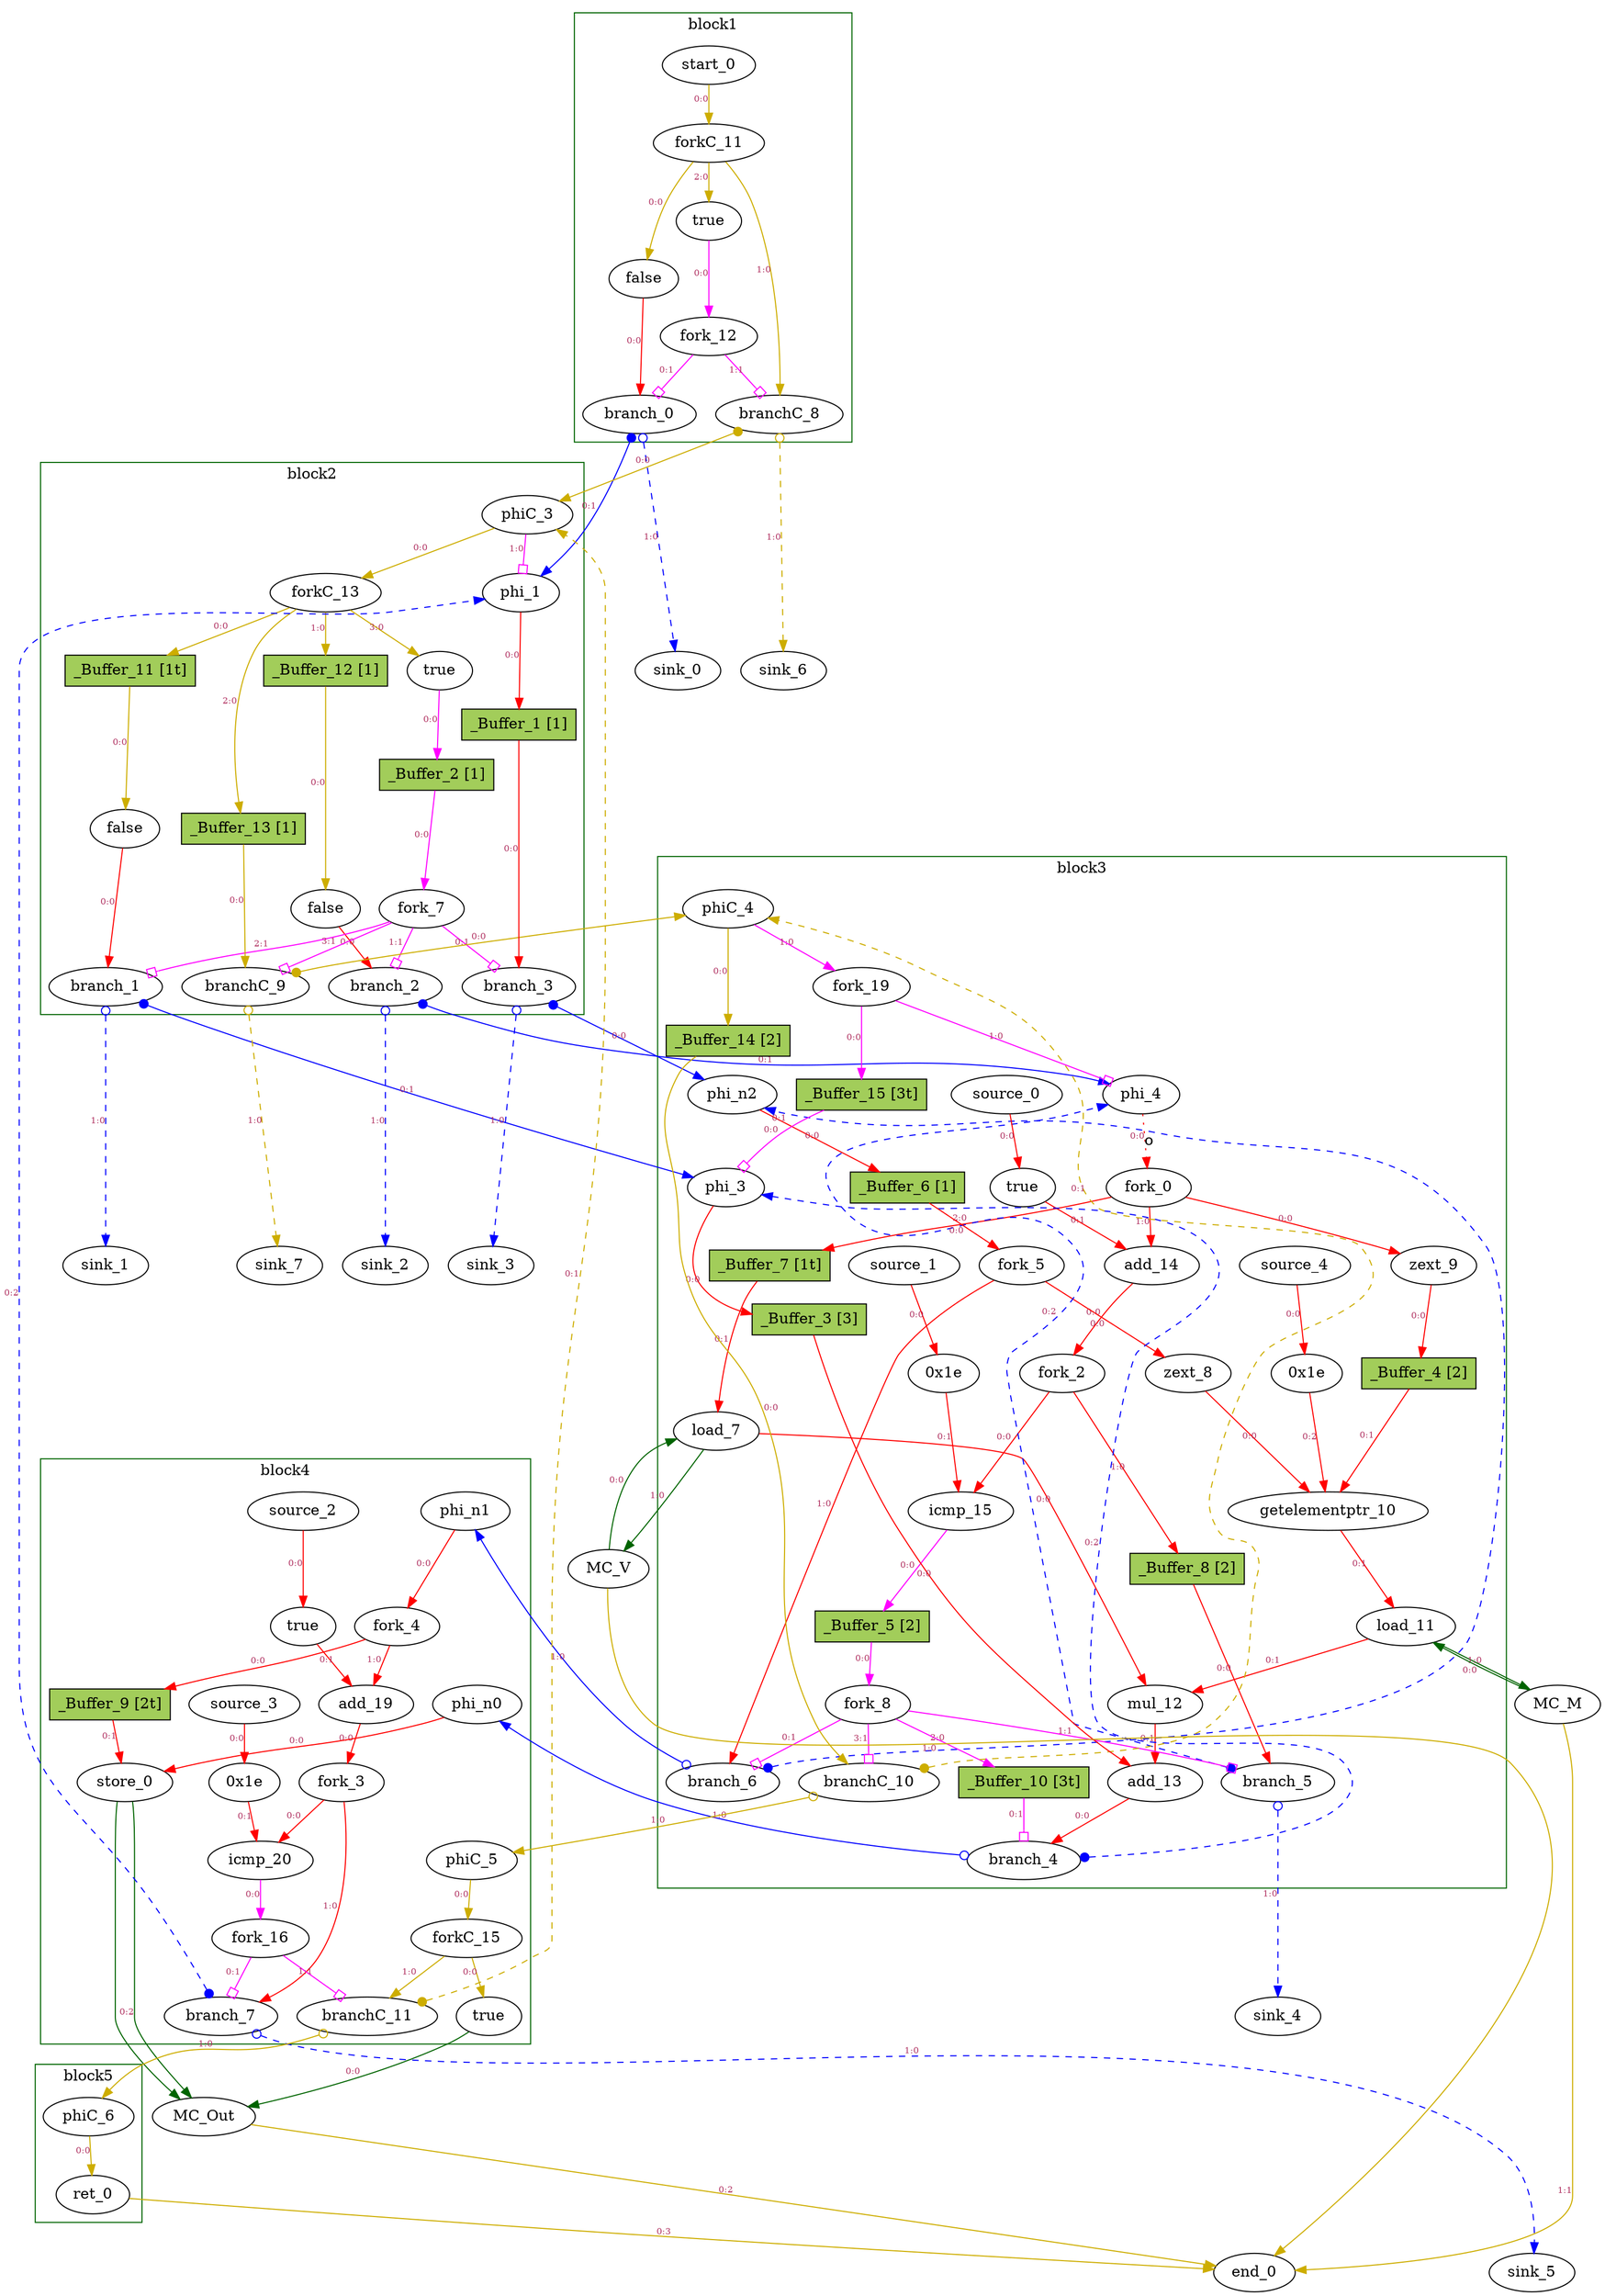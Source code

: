 digraph G {
	subgraph cluster_2 {
		graph [color=darkgreen,
			label=block2
		];
		phi_1	[bbID=2,
			delay=1.412,
			in="in1?:1 in2:5 in3:5",
			out="out1:5",
			shape=oval,
			type=Mux];
		brCst_block2	[bbID=2,
			delay=1.412,
			in="in1:1",
			label=true,
			out="out1:1",
			shape=oval,
			type=Constant,
			value="0x1"];
		cst_1	[bbID=2,
			in="in1:1",
			label=false,
			out="out1:1",
			shape=oval,
			type=Constant,
			value="0x0"];
		cst_2	[bbID=2,
			in="in1:1",
			label=false,
			out="out1:1",
			shape=oval,
			type=Constant,
			value="0x0"];
		branch_1	[bbID=2,
			in="in1:1 in2?:1",
			out="out1+:1 out2-:1",
			shape=oval,
			type=Branch];
		branch_2	[bbID=2,
			in="in1:1 in2?:1",
			out="out1+:1 out2-:1",
			shape=oval,
			type=Branch];
		branch_3	[bbID=2,
			in="in1:5 in2?:1",
			out="out1+:5 out2-:5",
			shape=oval,
			type=Branch];
		fork_7	[bbID=2,
			in="in1:1",
			out="out1:1 out2:1 out3:1 out4:1",
			shape=oval,
			type=Fork];
		phiC_3	[bbID=2,
			in="in1:0 in2:0",
			out="out1:0 out2?:1",
			shape=oval,
			type=CntrlMerge];
		forkC_13	[bbID=2,
			in="in1:0",
			out="out1:0 out2:0 out3:0 out4:0",
			shape=oval,
			type=Fork];
		branchC_9	[bbID=2,
			in="in1:0 in2?:1",
			out="out1+:0 out2-:0",
			shape=oval,
			type=Branch];
		_Buffer_1	[bbID=2,
			fillcolor=darkolivegreen3,
			height=0.4,
			in="in1:5",
			label="_Buffer_1 [1]",
			out="out1:5",
			shape=box,
			slots=1,
			style=filled,
			transparent=false,
			type=Buffer];
		_Buffer_2	[bbID=2,
			fillcolor=darkolivegreen3,
			height=0.4,
			in="in1:1",
			label="_Buffer_2 [1]",
			out="out1:1",
			shape=box,
			slots=1,
			style=filled,
			transparent=false,
			type=Buffer];
		_Buffer_11	[bbID=2,
			fillcolor=darkolivegreen3,
			height=0.4,
			in="in1:0",
			label="_Buffer_11 [1t]",
			out="out1:0",
			shape=box,
			slots=1,
			style=filled,
			transparent=true,
			type=Buffer];
		_Buffer_12	[bbID=2,
			fillcolor=darkolivegreen3,
			height=0.4,
			in="in1:0",
			label="_Buffer_12 [1]",
			out="out1:0",
			shape=box,
			slots=1,
			style=filled,
			transparent=false,
			type=Buffer];
		_Buffer_13	[bbID=2,
			fillcolor=darkolivegreen3,
			height=0.4,
			in="in1:0",
			label="_Buffer_13 [1]",
			out="out1:0",
			shape=box,
			slots=1,
			style=filled,
			transparent=false,
			type=Buffer];
	}
	subgraph cluster_1 {
		graph [color=darkgreen,
			label=block1
		];
		brCst_block1	[bbID=1,
			delay=1.412,
			in="in1:1",
			label=true,
			out="out1:1",
			shape=oval,
			type=Constant,
			value="0x1"];
		cst_0	[bbID=1,
			in="in1:1",
			label=false,
			out="out1:1",
			shape=oval,
			type=Constant,
			value="0x0"];
		branch_0	[bbID=1,
			in="in1:1 in2?:1",
			out="out1+:1 out2-:1",
			shape=oval,
			type=Branch];
		start_0	[bbID=1,
			in="in1:0",
			out="out1:0",
			shape=oval,
			type=Entry];
		forkC_11	[bbID=1,
			in="in1:0",
			out="out1:0 out2:0 out3:0",
			shape=oval,
			type=Fork];
		branchC_8	[bbID=1,
			in="in1:0 in2?:1",
			out="out1+:0 out2-:0",
			shape=oval,
			type=Branch];
		fork_12	[bbID=1,
			in="in1:1",
			out="out1:1 out2:1",
			shape=oval,
			type=Fork];
	}
	subgraph cluster_3 {
		graph [color=darkgreen,
			label=block3
		];
		phi_3	[bbID=3,
			delay=1.412,
			in="in1?:1 in2:32 in3:32",
			out="out1:32",
			retimingDiff=3,
			shape=oval,
			type=Mux];
		phi_4	[bbID=3,
			delay=1.412,
			in="in1?:1 in2:5 in3:5",
			out="out1:5",
			shape=oval,
			type=Mux];
		load_7	[bbID=3,
			delay=1.412,
			in="in1:32 in2:32",
			latency=1,
			offset=0,
			op=mc_load_op,
			out="out1:32 out2:32",
			portID=0,
			retimingDiff=1,
			shape=oval,
			type=Operator];
		zext_8	[bbID=3,
			delay=1.412,
			in="in1:5",
			op=zext_op,
			out="out1:5",
			retimingDiff=1,
			shape=oval,
			type=Operator];
		zext_9	[bbID=3,
			delay=1.412,
			in="in1:5",
			op=zext_op,
			out="out1:5",
			shape=oval,
			type=Operator];
		getelementptr_10	[bbID=3,
			constants=1,
			delay=3.792,
			in="in1:32 in2:32 in3:32",
			op=getelementptr_op,
			out="out1:32",
			retimingDiff=1,
			shape=oval,
			type=Operator];
		load_11	[bbID=3,
			delay=1.412,
			in="in1:32 in2:32",
			latency=1,
			offset=0,
			op=mc_load_op,
			out="out1:32 out2:32",
			portID=0,
			retimingDiff=1,
			shape=oval,
			type=Operator];
		mul_12	[bbID=3,
			in="in1:32 in2:32",
			latency=2,
			op=mul_op,
			out="out1:32",
			retimingDiff=2,
			shape=oval,
			type=Operator];
		add_13	[bbID=3,
			delay=2.287,
			in="in1:32 in2:32",
			op=add_op,
			out="out1:32",
			retimingDiff=4,
			shape=oval,
			type=Operator];
		cst_3	[bbID=3,
			in="in1:1",
			label=true,
			out="out1:1",
			shape=oval,
			type=Constant,
			value="0x1"];
		add_14	[bbID=3,
			delay=2.287,
			in="in1:5 in2:5",
			op=add_op,
			out="out1:5",
			shape=oval,
			type=Operator];
		cst_4	[bbID=3,
			in="in1:5",
			label="0x1e",
			out="out1:5",
			shape=oval,
			type=Constant,
			value="0x1e"];
		icmp_15	[bbID=3,
			delay=1.907,
			in="in1:5 in2:5",
			op=icmp_ult_op,
			out="out1:1",
			shape=oval,
			type=Operator];
		cst_7	[bbID=3,
			in="in1:5",
			label="0x1e",
			out="out1:5",
			retimingDiff=1,
			shape=oval,
			type=Constant,
			value="0x1e"];
		phi_n2	[bbID=3,
			delay=1.397,
			in="in1:5 in2:5",
			out="out1:5",
			shape=oval,
			type=Merge];
		fork_0	[bbID=3,
			in="in1:5",
			out="out1:5 out2:5 out3:5",
			shape=oval,
			type=Fork];
		fork_2	[bbID=3,
			in="in1:5",
			out="out1:5 out2:5",
			shape=oval,
			type=Fork];
		fork_5	[bbID=3,
			in="in1:5",
			out="out1:5 out2:5",
			retimingDiff=1,
			shape=oval,
			type=Fork];
		branch_4	[bbID=3,
			in="in1:32 in2?:1",
			out="out1+:32 out2-:32",
			retimingDiff=4,
			shape=oval,
			type=Branch];
		branch_5	[bbID=3,
			in="in1:5 in2?:1",
			out="out1+:5 out2-:5",
			retimingDiff=1,
			shape=oval,
			type=Branch];
		branch_6	[bbID=3,
			in="in1:5 in2?:1",
			out="out1+:5 out2-:5",
			retimingDiff=1,
			shape=oval,
			type=Branch];
		fork_8	[bbID=3,
			in="in1:1",
			out="out1:1 out2:1 out3:1 out4:1",
			retimingDiff=1,
			shape=oval,
			type=Fork];
		phiC_4	[bbID=3,
			in="in1:0 in2:0",
			out="out1:0 out2?:1",
			shape=oval,
			type=CntrlMerge];
		branchC_10	[bbID=3,
			in="in1:0 in2?:1",
			out="out1+:0 out2-:0",
			retimingDiff=1,
			shape=oval,
			type=Branch];
		source_0	[bbID=3,
			out="out1:1",
			shape=oval,
			type=Source];
		source_1	[bbID=3,
			out="out1:5",
			shape=oval,
			type=Source];
		source_4	[bbID=3,
			out="out1:5",
			retimingDiff=1,
			shape=oval,
			type=Source];
		fork_19	[bbID=3,
			in="in1:1",
			out="out1:1 out2:1",
			shape=oval,
			type=Fork];
		_Buffer_3	[bbID=3,
			fillcolor=darkolivegreen3,
			height=0.4,
			in="in1:32",
			label="_Buffer_3 [3]",
			out="out1:32",
			shape=box,
			slots=3,
			style=filled,
			transparent=false,
			type=Buffer];
		_Buffer_4	[bbID=3,
			fillcolor=darkolivegreen3,
			height=0.4,
			in="in1:5",
			label="_Buffer_4 [2]",
			out="out1:5",
			shape=box,
			slots=2,
			style=filled,
			transparent=false,
			type=Buffer];
		_Buffer_5	[bbID=3,
			fillcolor=darkolivegreen3,
			height=0.4,
			in="in1:1",
			label="_Buffer_5 [2]",
			out="out1:1",
			shape=box,
			slots=2,
			style=filled,
			transparent=false,
			type=Buffer];
		_Buffer_6	[bbID=3,
			fillcolor=darkolivegreen3,
			height=0.4,
			in="in1:5",
			label="_Buffer_6 [1]",
			out="out1:5",
			shape=box,
			slots=1,
			style=filled,
			transparent=false,
			type=Buffer];
		_Buffer_7	[bbID=3,
			fillcolor=darkolivegreen3,
			height=0.4,
			in="in1:5",
			label="_Buffer_7 [1t]",
			out="out1:5",
			shape=box,
			slots=1,
			style=filled,
			transparent=true,
			type=Buffer];
		_Buffer_8	[bbID=3,
			fillcolor=darkolivegreen3,
			height=0.4,
			in="in1:5",
			label="_Buffer_8 [2]",
			out="out1:5",
			shape=box,
			slots=2,
			style=filled,
			transparent=false,
			type=Buffer];
		_Buffer_10	[bbID=3,
			fillcolor=darkolivegreen3,
			height=0.4,
			in="in1:1",
			label="_Buffer_10 [3t]",
			out="out1:1",
			shape=box,
			slots=3,
			style=filled,
			transparent=true,
			type=Buffer];
		_Buffer_14	[bbID=3,
			fillcolor=darkolivegreen3,
			height=0.4,
			in="in1:0",
			label="_Buffer_14 [2]",
			out="out1:0",
			shape=box,
			slots=2,
			style=filled,
			transparent=false,
			type=Buffer];
		_Buffer_15	[bbID=3,
			fillcolor=darkolivegreen3,
			height=0.4,
			in="in1:1",
			label="_Buffer_15 [3t]",
			out="out1:1",
			shape=box,
			slots=3,
			style=filled,
			transparent=true,
			type=Buffer];
	}
	subgraph cluster_4 {
		graph [color=darkgreen,
			label=block4
		];
		store_0	[bbID=4,
			delay=0.672,
			in="in1:32 in2:32",
			offset=0,
			op=mc_store_op,
			out="out1:32 out2:32",
			portID=0,
			shape=oval,
			type=Operator];
		cst_5	[bbID=4,
			in="in1:1",
			label=true,
			out="out1:1",
			shape=oval,
			type=Constant,
			value="0x1"];
		add_19	[bbID=4,
			delay=2.287,
			in="in1:5 in2:5",
			op=add_op,
			out="out1:5",
			shape=oval,
			type=Operator];
		cst_6	[bbID=4,
			in="in1:5",
			label="0x1e",
			out="out1:5",
			shape=oval,
			type=Constant,
			value="0x1e"];
		icmp_20	[bbID=4,
			delay=1.907,
			in="in1:5 in2:5",
			op=icmp_ult_op,
			out="out1:1",
			shape=oval,
			type=Operator];
		phi_n0	[bbID=4,
			in="in1:32",
			out="out1:32",
			shape=oval,
			type=Merge];
		phi_n1	[bbID=4,
			in="in1:5",
			out="out1:5",
			shape=oval,
			type=Merge];
		fork_3	[bbID=4,
			in="in1:5",
			out="out1:5 out2:5",
			shape=oval,
			type=Fork];
		fork_4	[bbID=4,
			in="in1:5",
			out="out1:5 out2:5",
			shape=oval,
			type=Fork];
		branch_7	[bbID=4,
			in="in1:5 in2?:1",
			out="out1+:5 out2-:5",
			shape=oval,
			type=Branch];
		cst_8	[bbID=4,
			in="in1:1",
			label=true,
			out="out1:1",
			shape=oval,
			type=Constant,
			value="0x1"];
		phiC_5	[bbID=4,
			in="in1:0",
			out="out1:0",
			shape=oval,
			type=Merge];
		forkC_15	[bbID=4,
			in="in1:0",
			out="out1:0 out2:0",
			shape=oval,
			type=Fork];
		branchC_11	[bbID=4,
			in="in1:0 in2?:1",
			out="out1+:0 out2-:0",
			shape=oval,
			type=Branch];
		fork_16	[bbID=4,
			in="in1:1",
			out="out1:1 out2:1",
			shape=oval,
			type=Fork];
		source_2	[bbID=4,
			out="out1:1",
			shape=oval,
			type=Source];
		source_3	[bbID=4,
			out="out1:5",
			shape=oval,
			type=Source];
		_Buffer_9	[bbID=4,
			fillcolor=darkolivegreen3,
			height=0.4,
			in="in1:5",
			label="_Buffer_9 [2t]",
			out="out1:5",
			shape=box,
			slots=2,
			style=filled,
			transparent=true,
			type=Buffer];
	}
	subgraph cluster_5 {
		graph [color=darkgreen,
			label=block5
		];
		ret_0	[bbID=5,
			delay=1.412,
			in="in1:0",
			op=ret_op,
			out="out1:0",
			shape=oval,
			type=Operator];
		phiC_6	[bbID=5,
			in="in1:0",
			out="out1:0",
			shape=oval,
			type=Merge];
	}
	phi_1 -> _Buffer_1	[arrowhead=normal,
		color=red,
		from=out1,
		to=in1,
		xlabel=<<font color="Maroon" point-size="8">0:0</font>>];
	brCst_block2 -> _Buffer_2	[arrowhead=normal,
		color=magenta,
		from=out1,
		to=in1,
		xlabel=<<font color="Maroon" point-size="8">0:0</font>>];
	cst_1 -> branch_1	[arrowhead=normal,
		color=red,
		from=out1,
		to=in1,
		xlabel=<<font color="Maroon" point-size="8">0:0</font>>];
	cst_2 -> branch_2	[arrowhead=normal,
		color=red,
		from=out1,
		to=in1,
		xlabel=<<font color="Maroon" point-size="8">0:0</font>>];
	branch_1 -> phi_3	[arrowhead=normal,
		arrowtail=dot,
		color=blue,
		dir=both,
		from=out1,
		to=in2,
		xlabel=<<font color="Maroon" point-size="8">0:1</font>>];
	sink_1	[bbID=0,
		in="in1:1",
		shape=oval,
		type=Sink];
	branch_1 -> sink_1	[arrowhead=normal,
		arrowtail=odot,
		color=blue,
		dir=both,
		from=out2,
		minlen=3,
		style=dashed,
		to=in1,
		xlabel=<<font color="Maroon" point-size="8">1:0</font>>];
	branch_2 -> phi_4	[arrowhead=normal,
		arrowtail=dot,
		color=blue,
		dir=both,
		from=out1,
		to=in2,
		xlabel=<<font color="Maroon" point-size="8">0:1</font>>];
	sink_2	[bbID=0,
		in="in1:1",
		shape=oval,
		type=Sink];
	branch_2 -> sink_2	[arrowhead=normal,
		arrowtail=odot,
		color=blue,
		dir=both,
		from=out2,
		minlen=3,
		style=dashed,
		to=in1,
		xlabel=<<font color="Maroon" point-size="8">1:0</font>>];
	branch_3 -> phi_n2	[arrowhead=normal,
		arrowtail=dot,
		color=blue,
		dir=both,
		from=out1,
		to=in1,
		xlabel=<<font color="Maroon" point-size="8">0:0</font>>];
	sink_3	[bbID=0,
		in="in1:5",
		shape=oval,
		type=Sink];
	branch_3 -> sink_3	[arrowhead=normal,
		arrowtail=odot,
		color=blue,
		dir=both,
		from=out2,
		minlen=3,
		style=dashed,
		to=in1,
		xlabel=<<font color="Maroon" point-size="8">1:0</font>>];
	fork_7 -> branch_1	[arrowhead=obox,
		color=magenta,
		from=out3,
		to=in2,
		xlabel=<<font color="Maroon" point-size="8">2:1</font>>];
	fork_7 -> branch_2	[arrowhead=obox,
		color=magenta,
		from=out2,
		to=in2,
		xlabel=<<font color="Maroon" point-size="8">1:1</font>>];
	fork_7 -> branch_3	[arrowhead=obox,
		color=magenta,
		from=out1,
		to=in2,
		xlabel=<<font color="Maroon" point-size="8">0:1</font>>];
	fork_7 -> branchC_9	[arrowhead=obox,
		color=magenta,
		from=out4,
		to=in2,
		xlabel=<<font color="Maroon" point-size="8">3:1</font>>];
	phiC_3 -> phi_1	[arrowhead=obox,
		color=magenta,
		from=out2,
		to=in1,
		xlabel=<<font color="Maroon" point-size="8">1:0</font>>];
	phiC_3 -> forkC_13	[arrowhead=normal,
		color=gold3,
		from=out1,
		to=in1,
		xlabel=<<font color="Maroon" point-size="8">0:0</font>>];
	forkC_13 -> brCst_block2	[arrowhead=normal,
		color=gold3,
		from=out4,
		to=in1,
		xlabel=<<font color="Maroon" point-size="8">3:0</font>>];
	forkC_13 -> _Buffer_11	[arrowhead=normal,
		color=gold3,
		from=out1,
		to=in1,
		xlabel=<<font color="Maroon" point-size="8">0:0</font>>];
	forkC_13 -> _Buffer_12	[arrowhead=normal,
		color=gold3,
		from=out2,
		to=in1,
		xlabel=<<font color="Maroon" point-size="8">1:0</font>>];
	forkC_13 -> _Buffer_13	[arrowhead=normal,
		color=gold3,
		from=out3,
		to=in1,
		xlabel=<<font color="Maroon" point-size="8">2:0</font>>];
	branchC_9 -> phiC_4	[arrowhead=normal,
		arrowtail=dot,
		color=gold3,
		dir=both,
		from=out1,
		to=in1,
		xlabel=<<font color="Maroon" point-size="8">0:0</font>>];
	sink_7	[bbID=0,
		in="in1:0",
		shape=oval,
		type=Sink];
	branchC_9 -> sink_7	[arrowhead=normal,
		arrowtail=odot,
		color=gold3,
		dir=both,
		from=out2,
		minlen=3,
		style=dashed,
		to=in1,
		xlabel=<<font color="Maroon" point-size="8">1:0</font>>];
	_Buffer_1 -> branch_3	[arrowhead=normal,
		color=red,
		from=out1,
		to=in1,
		xlabel=<<font color="Maroon" point-size="8">0:0</font>>];
	_Buffer_2 -> fork_7	[arrowhead=normal,
		color=magenta,
		from=out1,
		to=in1,
		xlabel=<<font color="Maroon" point-size="8">0:0</font>>];
	_Buffer_11 -> cst_1	[arrowhead=normal,
		color=gold3,
		from=out1,
		to=in1,
		xlabel=<<font color="Maroon" point-size="8">0:0</font>>];
	_Buffer_12 -> cst_2	[arrowhead=normal,
		color=gold3,
		from=out1,
		to=in1,
		xlabel=<<font color="Maroon" point-size="8">0:0</font>>];
	_Buffer_13 -> branchC_9	[arrowhead=normal,
		color=gold3,
		from=out1,
		to=in1,
		xlabel=<<font color="Maroon" point-size="8">0:0</font>>];
	brCst_block1 -> fork_12	[arrowhead=normal,
		color=magenta,
		from=out1,
		to=in1,
		xlabel=<<font color="Maroon" point-size="8">0:0</font>>];
	cst_0 -> branch_0	[arrowhead=normal,
		color=red,
		from=out1,
		to=in1,
		xlabel=<<font color="Maroon" point-size="8">0:0</font>>];
	branch_0 -> phi_1	[arrowhead=normal,
		arrowtail=dot,
		color=blue,
		dir=both,
		from=out1,
		to=in2,
		xlabel=<<font color="Maroon" point-size="8">0:1</font>>];
	sink_0	[bbID=0,
		in="in1:1",
		shape=oval,
		type=Sink];
	branch_0 -> sink_0	[arrowhead=normal,
		arrowtail=odot,
		color=blue,
		dir=both,
		from=out2,
		minlen=3,
		style=dashed,
		to=in1,
		xlabel=<<font color="Maroon" point-size="8">1:0</font>>];
	start_0 -> forkC_11	[arrowhead=normal,
		color=gold3,
		from=out1,
		to=in1,
		xlabel=<<font color="Maroon" point-size="8">0:0</font>>];
	forkC_11 -> brCst_block1	[arrowhead=normal,
		color=gold3,
		from=out3,
		to=in1,
		xlabel=<<font color="Maroon" point-size="8">2:0</font>>];
	forkC_11 -> cst_0	[arrowhead=normal,
		color=gold3,
		from=out1,
		to=in1,
		xlabel=<<font color="Maroon" point-size="8">0:0</font>>];
	forkC_11 -> branchC_8	[arrowhead=normal,
		color=gold3,
		from=out2,
		to=in1,
		xlabel=<<font color="Maroon" point-size="8">1:0</font>>];
	branchC_8 -> phiC_3	[arrowhead=normal,
		arrowtail=dot,
		color=gold3,
		dir=both,
		from=out1,
		to=in1,
		xlabel=<<font color="Maroon" point-size="8">0:0</font>>];
	sink_6	[bbID=0,
		in="in1:0",
		shape=oval,
		type=Sink];
	branchC_8 -> sink_6	[arrowhead=normal,
		arrowtail=odot,
		color=gold3,
		dir=both,
		from=out2,
		minlen=3,
		style=dashed,
		to=in1,
		xlabel=<<font color="Maroon" point-size="8">1:0</font>>];
	fork_12 -> branch_0	[arrowhead=obox,
		color=magenta,
		from=out1,
		to=in2,
		xlabel=<<font color="Maroon" point-size="8">0:1</font>>];
	fork_12 -> branchC_8	[arrowhead=obox,
		color=magenta,
		from=out2,
		to=in2,
		xlabel=<<font color="Maroon" point-size="8">1:1</font>>];
	phi_3 -> _Buffer_3	[arrowhead=normal,
		color=red,
		from=out1,
		to=in1,
		xlabel=<<font color="Maroon" point-size="8">0:0</font>>];
	phi_4 -> fork_0	[arrowhead=normal,
		color=red,
		from=out1,
		label=o,
		slots=1,
		style=dotted,
		to=in1,
		transparent=true,
		xlabel=<<font color="Maroon" point-size="8">0:0</font>>];
	load_7 -> mul_12	[arrowhead=normal,
		color=red,
		from=out1,
		to=in1,
		xlabel=<<font color="Maroon" point-size="8">0:0</font>>];
	MC_V	[bbID=0,
		bbcount=0,
		in="in1:32*l0a",
		ldcount=1,
		memory=V,
		out="out1:32*l0d out2:0*e",
		stcount=0,
		type=MC];
	load_7 -> MC_V	[arrowhead=normal,
		color=darkgreen,
		from=out2,
		to=in1,
		xlabel=<<font color="Maroon" point-size="8">1:0</font>>];
	zext_8 -> getelementptr_10	[arrowhead=normal,
		color=red,
		from=out1,
		to=in1,
		xlabel=<<font color="Maroon" point-size="8">0:0</font>>];
	zext_9 -> _Buffer_4	[arrowhead=normal,
		color=red,
		from=out1,
		to=in1,
		xlabel=<<font color="Maroon" point-size="8">0:0</font>>];
	getelementptr_10 -> load_11	[arrowhead=normal,
		color=red,
		from=out1,
		to=in2,
		xlabel=<<font color="Maroon" point-size="8">0:1</font>>];
	load_11 -> mul_12	[arrowhead=normal,
		color=red,
		from=out1,
		to=in2,
		xlabel=<<font color="Maroon" point-size="8">0:1</font>>];
	MC_M	[bbID=0,
		bbcount=0,
		in="in1:32*l0a",
		ldcount=1,
		memory=M,
		out="out1:32*l0d out2:0*e",
		stcount=0,
		type=MC];
	load_11 -> MC_M	[arrowhead=normal,
		color=darkgreen,
		from=out2,
		to=in1,
		xlabel=<<font color="Maroon" point-size="8">1:0</font>>];
	mul_12 -> add_13	[arrowhead=normal,
		color=red,
		from=out1,
		to=in2,
		xlabel=<<font color="Maroon" point-size="8">0:1</font>>];
	add_13 -> branch_4	[arrowhead=normal,
		color=red,
		from=out1,
		to=in1,
		xlabel=<<font color="Maroon" point-size="8">0:0</font>>];
	cst_3 -> add_14	[arrowhead=normal,
		color=red,
		from=out1,
		to=in2,
		xlabel=<<font color="Maroon" point-size="8">0:1</font>>];
	add_14 -> fork_2	[arrowhead=normal,
		color=red,
		from=out1,
		to=in1,
		xlabel=<<font color="Maroon" point-size="8">0:0</font>>];
	cst_4 -> icmp_15	[arrowhead=normal,
		color=red,
		from=out1,
		to=in2,
		xlabel=<<font color="Maroon" point-size="8">0:1</font>>];
	icmp_15 -> _Buffer_5	[arrowhead=normal,
		color=magenta,
		from=out1,
		to=in1,
		xlabel=<<font color="Maroon" point-size="8">0:0</font>>];
	cst_7 -> getelementptr_10	[arrowhead=normal,
		color=red,
		from=out1,
		to=in3,
		xlabel=<<font color="Maroon" point-size="8">0:2</font>>];
	phi_n2 -> _Buffer_6	[arrowhead=normal,
		color=red,
		from=out1,
		to=in1,
		xlabel=<<font color="Maroon" point-size="8">0:0</font>>];
	fork_0 -> zext_9	[arrowhead=normal,
		color=red,
		from=out1,
		to=in1,
		xlabel=<<font color="Maroon" point-size="8">0:0</font>>];
	fork_0 -> add_14	[arrowhead=normal,
		color=red,
		from=out2,
		to=in1,
		xlabel=<<font color="Maroon" point-size="8">1:0</font>>];
	fork_0 -> _Buffer_7	[arrowhead=normal,
		color=red,
		from=out3,
		to=in1,
		xlabel=<<font color="Maroon" point-size="8">2:0</font>>];
	fork_2 -> icmp_15	[arrowhead=normal,
		color=red,
		from=out1,
		to=in1,
		xlabel=<<font color="Maroon" point-size="8">0:0</font>>];
	fork_2 -> _Buffer_8	[arrowhead=normal,
		color=red,
		from=out2,
		to=in1,
		xlabel=<<font color="Maroon" point-size="8">1:0</font>>];
	fork_5 -> zext_8	[arrowhead=normal,
		color=red,
		from=out1,
		to=in1,
		xlabel=<<font color="Maroon" point-size="8">0:0</font>>];
	fork_5 -> branch_6	[arrowhead=normal,
		color=red,
		from=out2,
		to=in1,
		xlabel=<<font color="Maroon" point-size="8">1:0</font>>];
	branch_4 -> phi_3	[arrowhead=normal,
		arrowtail=dot,
		color=blue,
		constraint=false,
		dir=both,
		from=out1,
		minlen=3,
		style=dashed,
		to=in3,
		xlabel=<<font color="Maroon" point-size="8">0:2</font>>];
	branch_4 -> phi_n0	[arrowhead=normal,
		arrowtail=odot,
		color=blue,
		dir=both,
		from=out2,
		to=in1,
		xlabel=<<font color="Maroon" point-size="8">1:0</font>>];
	branch_5 -> phi_4	[arrowhead=normal,
		arrowtail=dot,
		color=blue,
		constraint=false,
		dir=both,
		from=out1,
		minlen=3,
		style=dashed,
		to=in3,
		xlabel=<<font color="Maroon" point-size="8">0:2</font>>];
	sink_4	[bbID=0,
		in="in1:5",
		shape=oval,
		type=Sink];
	branch_5 -> sink_4	[arrowhead=normal,
		arrowtail=odot,
		color=blue,
		dir=both,
		from=out2,
		minlen=3,
		style=dashed,
		to=in1,
		xlabel=<<font color="Maroon" point-size="8">1:0</font>>];
	branch_6 -> phi_n2	[arrowhead=normal,
		arrowtail=dot,
		color=blue,
		constraint=false,
		dir=both,
		from=out1,
		minlen=3,
		style=dashed,
		to=in2,
		xlabel=<<font color="Maroon" point-size="8">0:1</font>>];
	branch_6 -> phi_n1	[arrowhead=normal,
		arrowtail=odot,
		color=blue,
		dir=both,
		from=out2,
		to=in1,
		xlabel=<<font color="Maroon" point-size="8">1:0</font>>];
	fork_8 -> branch_5	[arrowhead=obox,
		color=magenta,
		from=out2,
		to=in2,
		xlabel=<<font color="Maroon" point-size="8">1:1</font>>];
	fork_8 -> branch_6	[arrowhead=obox,
		color=magenta,
		from=out1,
		to=in2,
		xlabel=<<font color="Maroon" point-size="8">0:1</font>>];
	fork_8 -> branchC_10	[arrowhead=obox,
		color=magenta,
		from=out4,
		to=in2,
		xlabel=<<font color="Maroon" point-size="8">3:1</font>>];
	fork_8 -> _Buffer_10	[arrowhead=normal,
		color=magenta,
		from=out3,
		to=in1,
		xlabel=<<font color="Maroon" point-size="8">2:0</font>>];
	phiC_4 -> fork_19	[arrowhead=normal,
		color=magenta,
		from=out2,
		to=in1,
		xlabel=<<font color="Maroon" point-size="8">1:0</font>>];
	phiC_4 -> _Buffer_14	[arrowhead=normal,
		color=gold3,
		from=out1,
		to=in1,
		xlabel=<<font color="Maroon" point-size="8">0:0</font>>];
	branchC_10 -> phiC_4	[arrowhead=normal,
		arrowtail=dot,
		color=gold3,
		constraint=false,
		dir=both,
		from=out1,
		minlen=3,
		style=dashed,
		to=in2,
		xlabel=<<font color="Maroon" point-size="8">0:1</font>>];
	branchC_10 -> phiC_5	[arrowhead=normal,
		arrowtail=odot,
		color=gold3,
		dir=both,
		from=out2,
		to=in1,
		xlabel=<<font color="Maroon" point-size="8">1:0</font>>];
	source_0 -> cst_3	[arrowhead=normal,
		color=red,
		from=out1,
		to=in1,
		xlabel=<<font color="Maroon" point-size="8">0:0</font>>];
	source_1 -> cst_4	[arrowhead=normal,
		color=red,
		from=out1,
		to=in1,
		xlabel=<<font color="Maroon" point-size="8">0:0</font>>];
	source_4 -> cst_7	[arrowhead=normal,
		color=red,
		from=out1,
		to=in1,
		xlabel=<<font color="Maroon" point-size="8">0:0</font>>];
	fork_19 -> phi_4	[arrowhead=obox,
		color=magenta,
		from=out2,
		to=in1,
		xlabel=<<font color="Maroon" point-size="8">1:0</font>>];
	fork_19 -> _Buffer_15	[arrowhead=normal,
		color=magenta,
		from=out1,
		to=in1,
		xlabel=<<font color="Maroon" point-size="8">0:0</font>>];
	_Buffer_3 -> add_13	[arrowhead=normal,
		color=red,
		from=out1,
		to=in1,
		xlabel=<<font color="Maroon" point-size="8">0:0</font>>];
	_Buffer_4 -> getelementptr_10	[arrowhead=normal,
		color=red,
		from=out1,
		to=in2,
		xlabel=<<font color="Maroon" point-size="8">0:1</font>>];
	_Buffer_5 -> fork_8	[arrowhead=normal,
		color=magenta,
		from=out1,
		to=in1,
		xlabel=<<font color="Maroon" point-size="8">0:0</font>>];
	_Buffer_6 -> fork_5	[arrowhead=normal,
		color=red,
		from=out1,
		to=in1,
		xlabel=<<font color="Maroon" point-size="8">0:0</font>>];
	_Buffer_7 -> load_7	[arrowhead=normal,
		color=red,
		from=out1,
		to=in2,
		xlabel=<<font color="Maroon" point-size="8">0:1</font>>];
	_Buffer_8 -> branch_5	[arrowhead=normal,
		color=red,
		from=out1,
		to=in1,
		xlabel=<<font color="Maroon" point-size="8">0:0</font>>];
	_Buffer_10 -> branch_4	[arrowhead=obox,
		color=magenta,
		from=out1,
		to=in2,
		xlabel=<<font color="Maroon" point-size="8">0:1</font>>];
	_Buffer_14 -> branchC_10	[arrowhead=normal,
		color=gold3,
		from=out1,
		to=in1,
		xlabel=<<font color="Maroon" point-size="8">0:0</font>>];
	_Buffer_15 -> phi_3	[arrowhead=obox,
		color=magenta,
		from=out1,
		to=in1,
		xlabel=<<font color="Maroon" point-size="8">0:0</font>>];
	MC_Out	[bbID=0,
		bbcount=1,
		in="in1:32*c0 in2:32*s0a in3:32*s0d",
		ldcount=0,
		memory=Out,
		out="out1:0*e",
		stcount=1,
		type=MC];
	store_0 -> MC_Out	[arrowhead=normal,
		color=darkgreen,
		from=out2,
		to=in2];
	store_0 -> MC_Out	[arrowhead=normal,
		color=darkgreen,
		from=out1,
		to=in3,
		xlabel=<<font color="Maroon" point-size="8">0:2</font>>];
	cst_5 -> add_19	[arrowhead=normal,
		color=red,
		from=out1,
		to=in2,
		xlabel=<<font color="Maroon" point-size="8">0:1</font>>];
	add_19 -> fork_3	[arrowhead=normal,
		color=red,
		from=out1,
		to=in1,
		xlabel=<<font color="Maroon" point-size="8">0:0</font>>];
	cst_6 -> icmp_20	[arrowhead=normal,
		color=red,
		from=out1,
		to=in2,
		xlabel=<<font color="Maroon" point-size="8">0:1</font>>];
	icmp_20 -> fork_16	[arrowhead=normal,
		color=magenta,
		from=out1,
		to=in1,
		xlabel=<<font color="Maroon" point-size="8">0:0</font>>];
	phi_n0 -> store_0	[arrowhead=normal,
		color=red,
		from=out1,
		to=in1,
		xlabel=<<font color="Maroon" point-size="8">0:0</font>>];
	phi_n1 -> fork_4	[arrowhead=normal,
		color=red,
		from=out1,
		to=in1,
		xlabel=<<font color="Maroon" point-size="8">0:0</font>>];
	fork_3 -> icmp_20	[arrowhead=normal,
		color=red,
		from=out1,
		to=in1,
		xlabel=<<font color="Maroon" point-size="8">0:0</font>>];
	fork_3 -> branch_7	[arrowhead=normal,
		color=red,
		from=out2,
		to=in1,
		xlabel=<<font color="Maroon" point-size="8">1:0</font>>];
	fork_4 -> add_19	[arrowhead=normal,
		color=red,
		from=out2,
		to=in1,
		xlabel=<<font color="Maroon" point-size="8">1:0</font>>];
	fork_4 -> _Buffer_9	[arrowhead=normal,
		color=red,
		from=out1,
		to=in1,
		xlabel=<<font color="Maroon" point-size="8">0:0</font>>];
	branch_7 -> phi_1	[arrowhead=normal,
		arrowtail=dot,
		color=blue,
		dir=both,
		from=out1,
		minlen=3,
		style=dashed,
		to=in3,
		xlabel=<<font color="Maroon" point-size="8">0:2</font>>];
	sink_5	[bbID=0,
		in="in1:5",
		shape=oval,
		type=Sink];
	branch_7 -> sink_5	[arrowhead=normal,
		arrowtail=odot,
		color=blue,
		dir=both,
		from=out2,
		minlen=3,
		style=dashed,
		to=in1,
		xlabel=<<font color="Maroon" point-size="8">1:0</font>>];
	cst_8 -> MC_Out	[arrowhead=normal,
		color=darkgreen,
		from=out1,
		to=in1,
		xlabel=<<font color="Maroon" point-size="8">0:0</font>>];
	phiC_5 -> forkC_15	[arrowhead=normal,
		color=gold3,
		from=out1,
		to=in1,
		xlabel=<<font color="Maroon" point-size="8">0:0</font>>];
	forkC_15 -> cst_8	[arrowhead=normal,
		color=gold3,
		from=out1,
		to=in1,
		xlabel=<<font color="Maroon" point-size="8">0:0</font>>];
	forkC_15 -> branchC_11	[arrowhead=normal,
		color=gold3,
		from=out2,
		to=in1,
		xlabel=<<font color="Maroon" point-size="8">1:0</font>>];
	branchC_11 -> phiC_3	[arrowhead=normal,
		arrowtail=dot,
		color=gold3,
		dir=both,
		from=out1,
		minlen=3,
		style=dashed,
		to=in2,
		xlabel=<<font color="Maroon" point-size="8">0:1</font>>];
	branchC_11 -> phiC_6	[arrowhead=normal,
		arrowtail=odot,
		color=gold3,
		dir=both,
		from=out2,
		to=in1,
		xlabel=<<font color="Maroon" point-size="8">1:0</font>>];
	fork_16 -> branch_7	[arrowhead=obox,
		color=magenta,
		from=out1,
		to=in2,
		xlabel=<<font color="Maroon" point-size="8">0:1</font>>];
	fork_16 -> branchC_11	[arrowhead=obox,
		color=magenta,
		from=out2,
		to=in2,
		xlabel=<<font color="Maroon" point-size="8">1:1</font>>];
	source_2 -> cst_5	[arrowhead=normal,
		color=red,
		from=out1,
		to=in1,
		xlabel=<<font color="Maroon" point-size="8">0:0</font>>];
	source_3 -> cst_6	[arrowhead=normal,
		color=red,
		from=out1,
		to=in1,
		xlabel=<<font color="Maroon" point-size="8">0:0</font>>];
	_Buffer_9 -> store_0	[arrowhead=normal,
		color=red,
		from=out1,
		to=in2,
		xlabel=<<font color="Maroon" point-size="8">0:1</font>>];
	end_0	[bbID=0,
		in="in1:0*e in2:0*e in3:0*e in4:0",
		out="out1:0",
		shape=oval,
		type=Exit];
	ret_0 -> end_0	[arrowhead=normal,
		color=gold3,
		from=out1,
		to=in4,
		xlabel=<<font color="Maroon" point-size="8">0:3</font>>];
	phiC_6 -> ret_0	[arrowhead=normal,
		color=gold3,
		from=out1,
		to=in1,
		xlabel=<<font color="Maroon" point-size="8">0:0</font>>];
	MC_V -> load_7	[arrowhead=normal,
		color=darkgreen,
		from=out1,
		to=in1,
		xlabel=<<font color="Maroon" point-size="8">0:0</font>>];
	MC_V -> end_0	[arrowhead=normal,
		color=gold3,
		from=out2,
		to=in1,
		xlabel=<<font color="Maroon" point-size="8">1:0</font>>];
	MC_M -> load_11	[arrowhead=normal,
		color=darkgreen,
		from=out1,
		to=in1,
		xlabel=<<font color="Maroon" point-size="8">0:0</font>>];
	MC_M -> end_0	[arrowhead=normal,
		color=gold3,
		from=out2,
		to=in2,
		xlabel=<<font color="Maroon" point-size="8">1:1</font>>];
	MC_Out -> end_0	[arrowhead=normal,
		color=gold3,
		from=out1,
		to=in3,
		xlabel=<<font color="Maroon" point-size="8">0:2</font>>];
}

